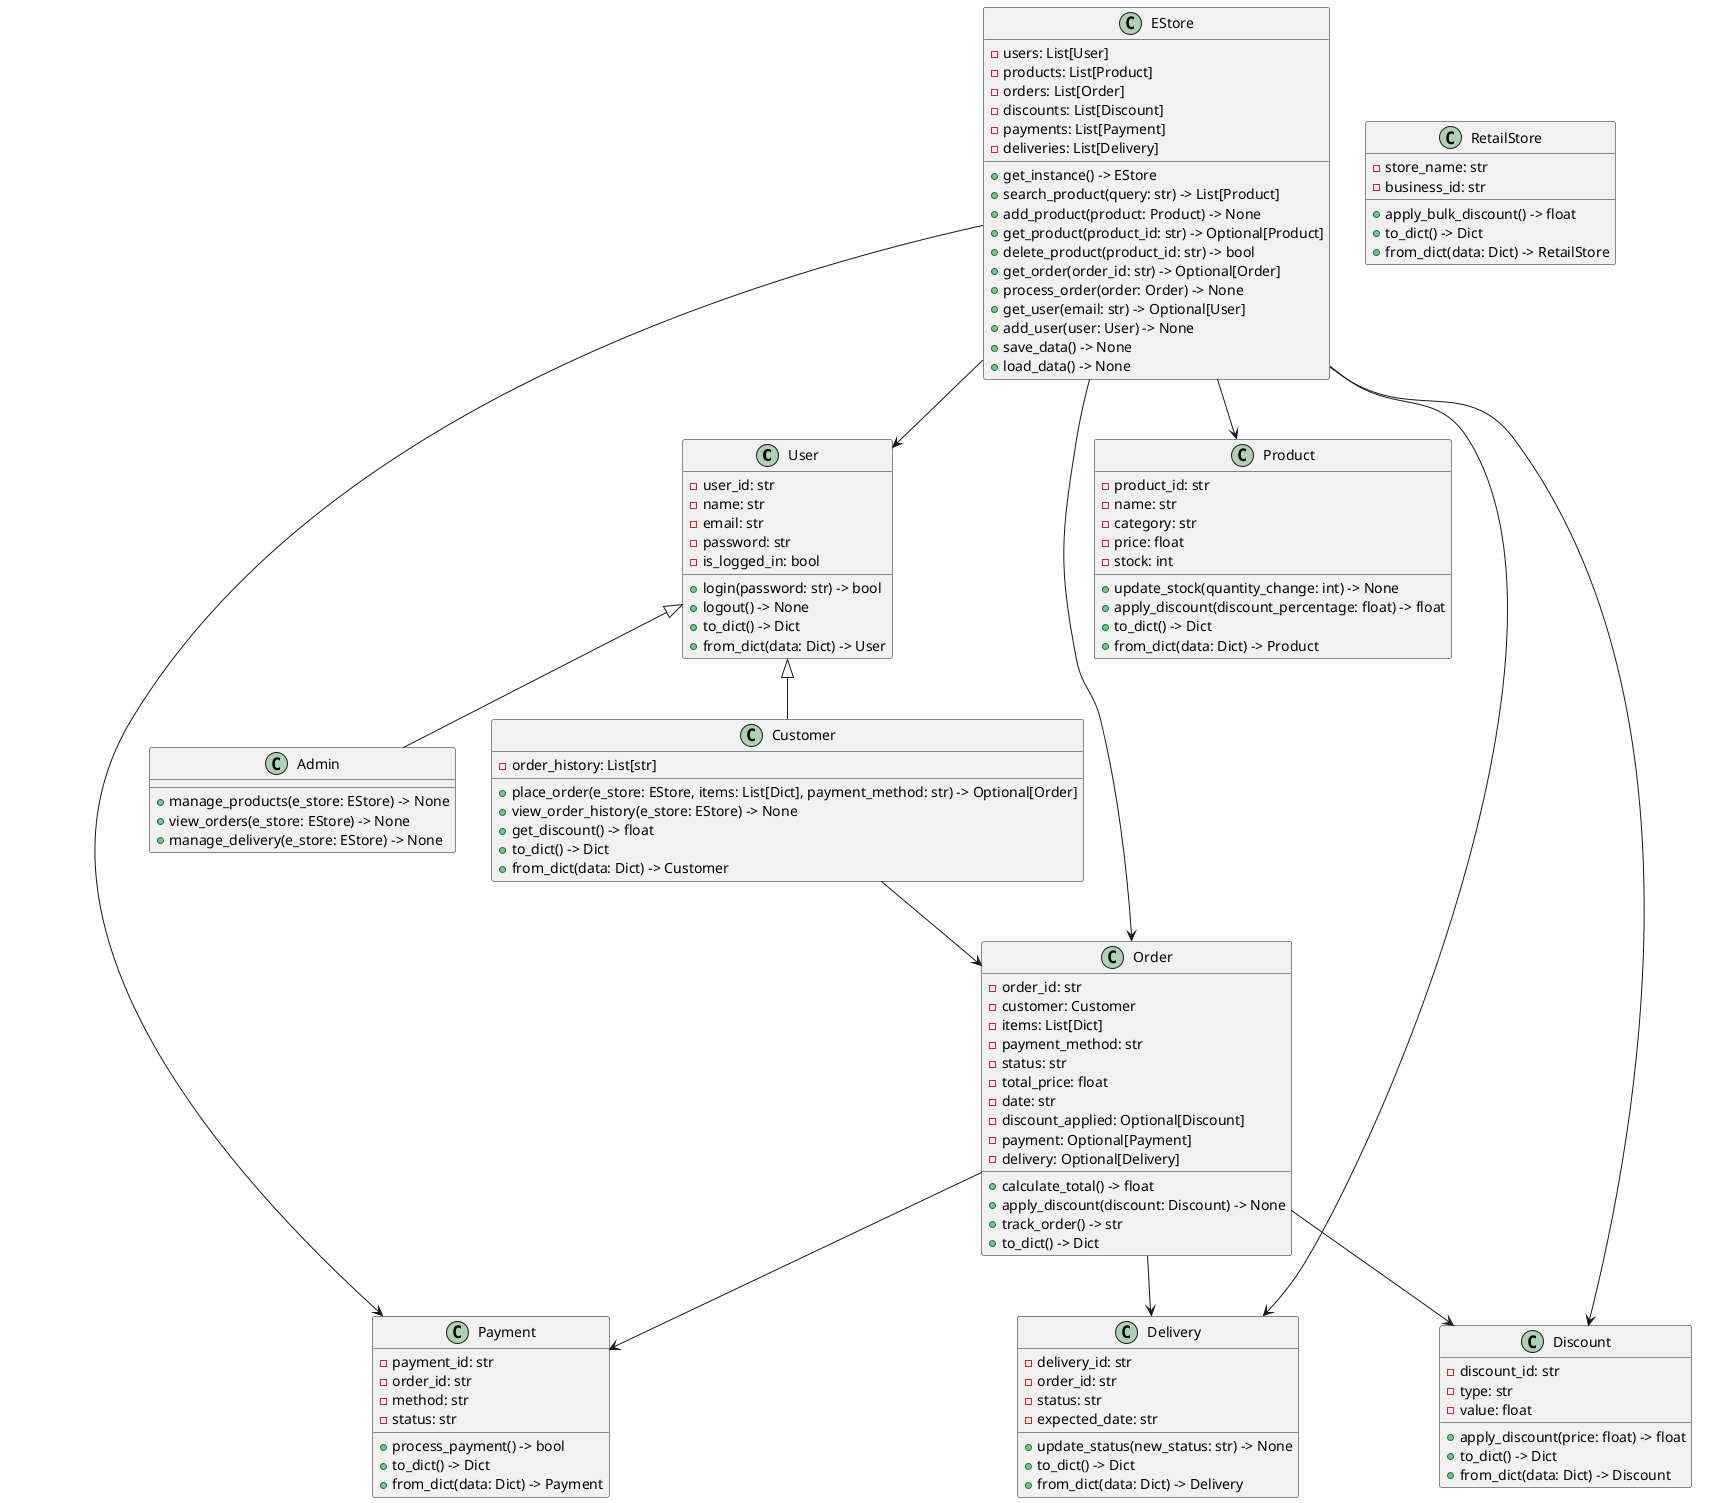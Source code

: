 @startuml

class User {
    - user_id: str
    - name: str
    - email: str
    - password: str
    - is_logged_in: bool
    + login(password: str) -> bool
    + logout() -> None
    + to_dict() -> Dict
    + from_dict(data: Dict) -> User
}

class Customer {
    - order_history: List[str]
    + place_order(e_store: EStore, items: List[Dict], payment_method: str) -> Optional[Order]
    + view_order_history(e_store: EStore) -> None
    + get_discount() -> float
    + to_dict() -> Dict
    + from_dict(data: Dict) -> Customer
}

class RetailStore {
    - store_name: str
    - business_id: str
    + apply_bulk_discount() -> float
    + to_dict() -> Dict
    + from_dict(data: Dict) -> RetailStore
}

class Admin {
    + manage_products(e_store: EStore) -> None
    + view_orders(e_store: EStore) -> None
    + manage_delivery(e_store: EStore) -> None
}

class Product {
    - product_id: str
    - name: str
    - category: str
    - price: float
    - stock: int
    + update_stock(quantity_change: int) -> None
    + apply_discount(discount_percentage: float) -> float
    + to_dict() -> Dict
    + from_dict(data: Dict) -> Product
}

class Order {
    - order_id: str
    - customer: Customer
    - items: List[Dict]
    - payment_method: str
    - status: str
    - total_price: float
    - date: str
    - discount_applied: Optional[Discount]
    - payment: Optional[Payment]
    - delivery: Optional[Delivery]
    + calculate_total() -> float
    + apply_discount(discount: Discount) -> None
    + track_order() -> str
    + to_dict() -> Dict
}

class Payment {
    - payment_id: str
    - order_id: str
    - method: str
    - status: str
    + process_payment() -> bool
    + to_dict() -> Dict
    + from_dict(data: Dict) -> Payment
}

class Delivery {
    - delivery_id: str
    - order_id: str
    - status: str
    - expected_date: str
    + update_status(new_status: str) -> None
    + to_dict() -> Dict
    + from_dict(data: Dict) -> Delivery
}

class Discount {
    - discount_id: str
    - type: str
    - value: float
    + apply_discount(price: float) -> float
    + to_dict() -> Dict
    + from_dict(data: Dict) -> Discount
}

class EStore {
    - users: List[User]
    - products: List[Product]
    - orders: List[Order]
    - discounts: List[Discount]
    - payments: List[Payment]
    - deliveries: List[Delivery]
    + get_instance() -> EStore
    + search_product(query: str) -> List[Product]
    + add_product(product: Product) -> None
    + get_product(product_id: str) -> Optional[Product]
    + delete_product(product_id: str) -> bool
    + get_order(order_id: str) -> Optional[Order]
    + process_order(order: Order) -> None
    + get_user(email: str) -> Optional[User]
    + add_user(user: User) -> None
    + save_data() -> None
    + load_data() -> None
}

User <|-- Customer
User <|-- Admin
Customer --> Order
Order --> Payment
Order --> Delivery
Order --> Discount
EStore --> User
EStore --> Product
EStore --> Order
EStore --> Discount
EStore --> Payment
EStore --> Delivery

@enduml
